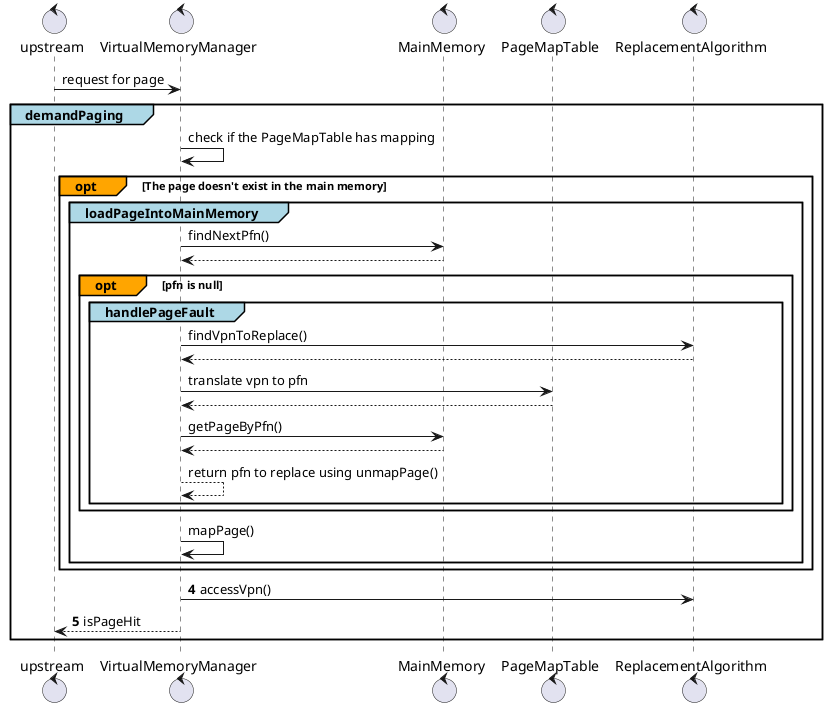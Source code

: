 @startuml
'https://plantuml.com/sequence-diagram

control upstream
control VirtualMemoryManager as vmm
control MainMemory as mm
control PageMapTable as pmt
control ReplacementAlgorithm as ra

upstream -> vmm: request for page

group#LightBlue demandPaging
    vmm -> vmm: check if the PageMapTable has mapping

    opt#orange The page doesn't exist in the main memory
        group#LightBlue loadPageIntoMainMemory
            vmm -> mm: findNextPfn()
            mm --> vmm:
            opt#orange pfn is null
                group#LightBlue handlePageFault
                    vmm -> ra: findVpnToReplace()
                    ra --> vmm:
                    vmm -> pmt: translate vpn to pfn
                    pmt --> vmm:
                    vmm -> mm: getPageByPfn()
                    mm --> vmm:
                    vmm --> vmm: return pfn to replace using unmapPage()
                end
            end
            vmm -> vmm: mapPage()
        end
    end
    autonumber 4
    vmm -> ra: accessVpn()
    vmm --> upstream: isPageHit
end

@enduml